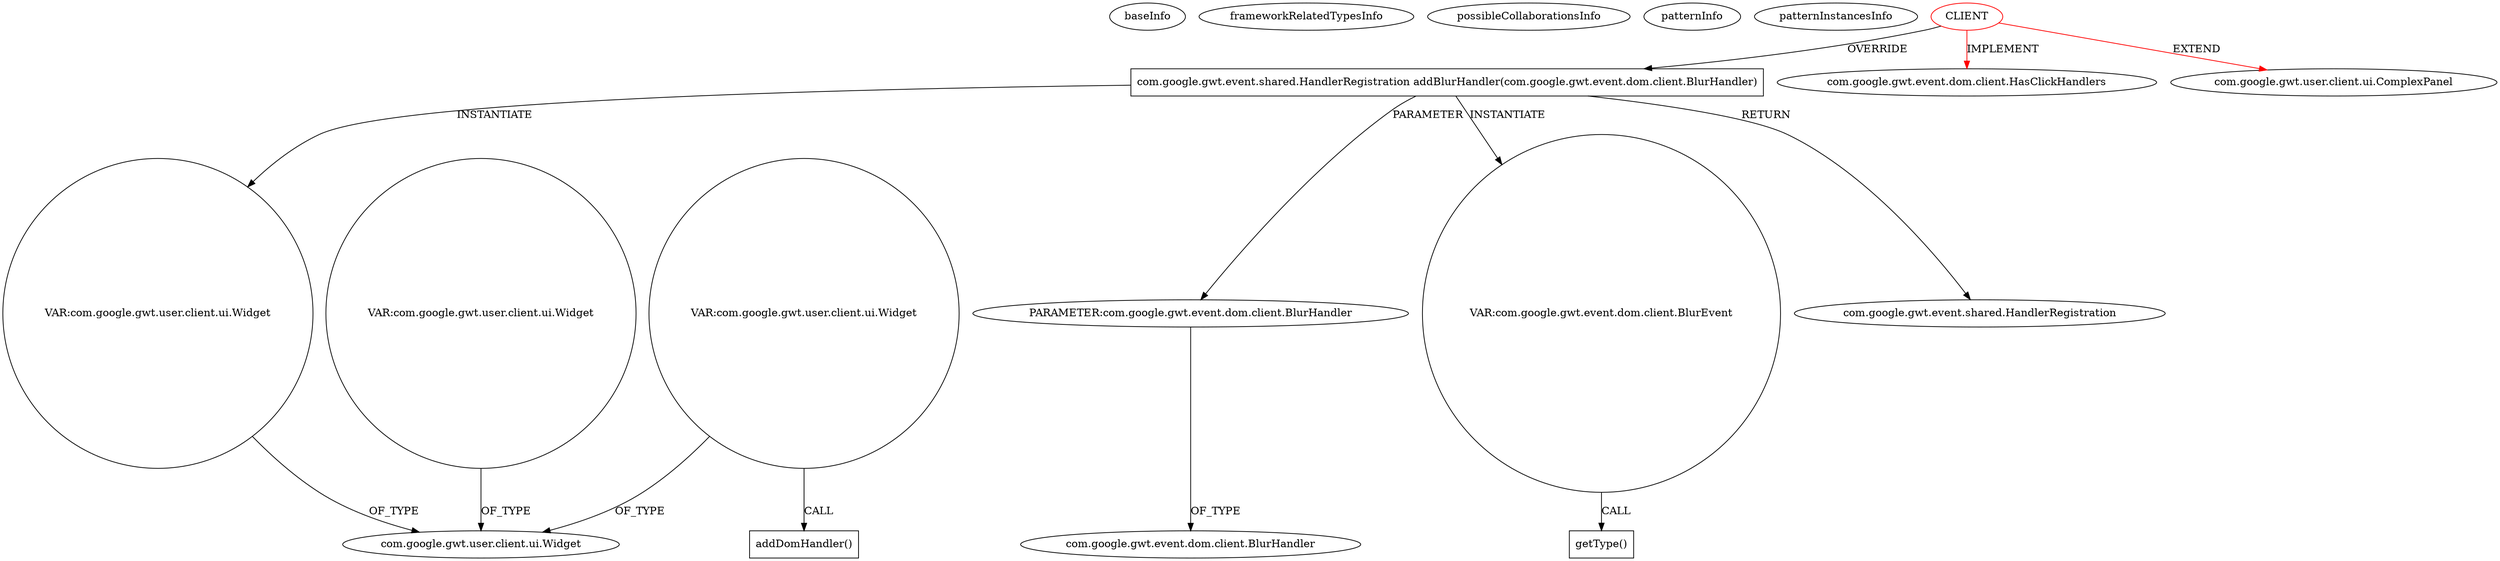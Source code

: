 digraph {
baseInfo[graphId=1558,category="pattern",isAnonymous=false,possibleRelation=false]
frameworkRelatedTypesInfo[0="com.google.gwt.user.client.ui.ComplexPanel",1="com.google.gwt.event.dom.client.HasClickHandlers"]
possibleCollaborationsInfo[]
patternInfo[frequency=4.0,patternRootClient=0]
patternInstancesInfo[0="mguiral-GwtSvgLib~/mguiral-GwtSvgLib/GwtSvgLib-master/src/gwt/html5/svg/client/user/ui/SVGSymbolWidget.java~SVGSymbolWidget~3998",1="WSDOT-WSDOT-Search-GWT~/WSDOT-WSDOT-Search-GWT/WSDOT-Search-GWT-master/src/gov/wa/wsdot/search/client/ListItem.java~ListItem~442",2="mguiral-GwtSvgLib~/mguiral-GwtSvgLib/GwtSvgLib-master/src/gwt/html5/svg/client/user/ui/SVGGraphicalWidget.java~SVGGraphicalWidget~3974",3="mguiral-GwtSvgLib~/mguiral-GwtSvgLib/GwtSvgLib-master/src/gwt/html5/svg/client/user/ui/SVGSwitchWidget.java~SVGSwitchWidget~4001"]
26[label="PARAMETER:com.google.gwt.event.dom.client.BlurHandler",vertexType="PARAMETER_DECLARATION",isFrameworkType=false]
27[label="com.google.gwt.event.dom.client.BlurHandler",vertexType="FRAMEWORK_INTERFACE_TYPE",isFrameworkType=false]
24[label="com.google.gwt.event.shared.HandlerRegistration addBlurHandler(com.google.gwt.event.dom.client.BlurHandler)",vertexType="OVERRIDING_METHOD_DECLARATION",isFrameworkType=false,shape=box]
0[label="CLIENT",vertexType="ROOT_CLIENT_CLASS_DECLARATION",isFrameworkType=false,color=red]
4[label="com.google.gwt.event.dom.client.HasClickHandlers",vertexType="FRAMEWORK_INTERFACE_TYPE",isFrameworkType=false]
28[label="VAR:com.google.gwt.user.client.ui.Widget",vertexType="VARIABLE_EXPRESION",isFrameworkType=false,shape=circle]
1[label="com.google.gwt.user.client.ui.ComplexPanel",vertexType="FRAMEWORK_CLASS_TYPE",isFrameworkType=false]
31[label="VAR:com.google.gwt.event.dom.client.BlurEvent",vertexType="VARIABLE_EXPRESION",isFrameworkType=false,shape=circle]
32[label="getType()",vertexType="INSIDE_CALL",isFrameworkType=false,shape=box]
15[label="com.google.gwt.event.shared.HandlerRegistration",vertexType="FRAMEWORK_INTERFACE_TYPE",isFrameworkType=false]
20[label="com.google.gwt.user.client.ui.Widget",vertexType="FRAMEWORK_CLASS_TYPE",isFrameworkType=false]
38[label="VAR:com.google.gwt.user.client.ui.Widget",vertexType="VARIABLE_EXPRESION",isFrameworkType=false,shape=circle]
88[label="VAR:com.google.gwt.user.client.ui.Widget",vertexType="VARIABLE_EXPRESION",isFrameworkType=false,shape=circle]
89[label="addDomHandler()",vertexType="INSIDE_CALL",isFrameworkType=false,shape=box]
28->20[label="OF_TYPE"]
24->31[label="INSTANTIATE"]
0->1[label="EXTEND",color=red]
88->89[label="CALL"]
31->32[label="CALL"]
38->20[label="OF_TYPE"]
0->4[label="IMPLEMENT",color=red]
88->20[label="OF_TYPE"]
24->26[label="PARAMETER"]
26->27[label="OF_TYPE"]
0->24[label="OVERRIDE"]
24->28[label="INSTANTIATE"]
24->15[label="RETURN"]
}
